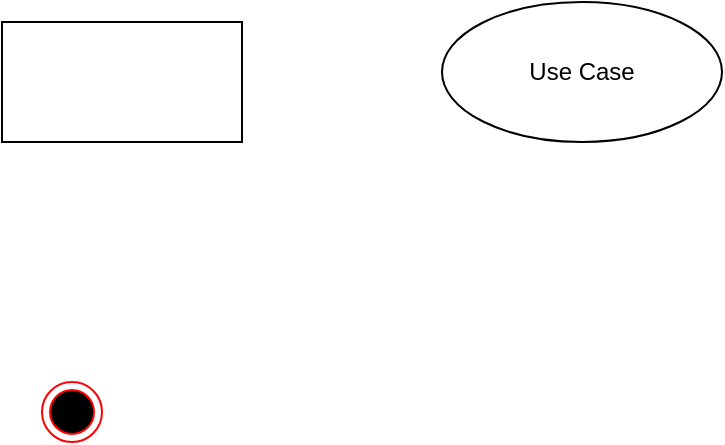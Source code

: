 <mxfile version="20.5.1" type="github">
  <diagram id="pEhFMhZVGa9QnH7o6uqe" name="第 1 页">
    <mxGraphModel dx="946" dy="447" grid="1" gridSize="10" guides="1" tooltips="1" connect="1" arrows="1" fold="1" page="1" pageScale="1" pageWidth="827" pageHeight="1169" math="0" shadow="0">
      <root>
        <mxCell id="0" />
        <mxCell id="1" parent="0" />
        <mxCell id="_qnqAJ6X6q49JQHJhp_S-1" value="" style="rounded=0;whiteSpace=wrap;html=1;" vertex="1" parent="1">
          <mxGeometry x="160" y="160" width="120" height="60" as="geometry" />
        </mxCell>
        <mxCell id="_qnqAJ6X6q49JQHJhp_S-2" value="Use Case" style="ellipse;whiteSpace=wrap;html=1;" vertex="1" parent="1">
          <mxGeometry x="380" y="150" width="140" height="70" as="geometry" />
        </mxCell>
        <mxCell id="_qnqAJ6X6q49JQHJhp_S-3" value="" style="ellipse;html=1;shape=endState;fillColor=#000000;strokeColor=#ff0000;" vertex="1" parent="1">
          <mxGeometry x="180" y="340" width="30" height="30" as="geometry" />
        </mxCell>
      </root>
    </mxGraphModel>
  </diagram>
</mxfile>
